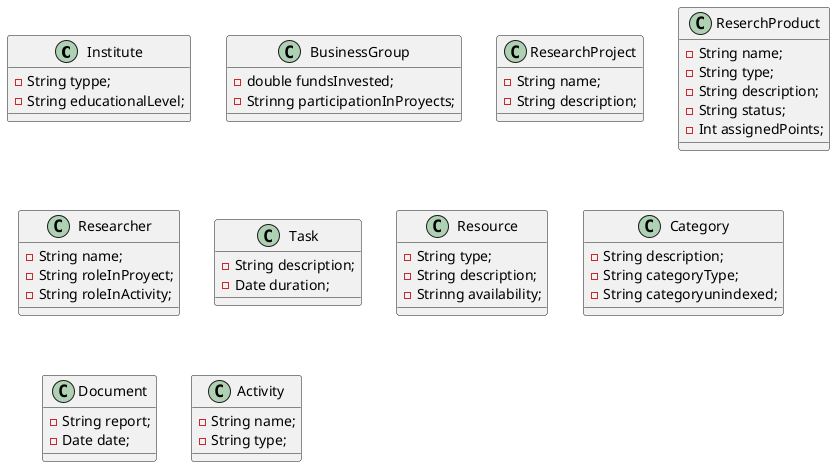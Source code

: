 @startuml "ejercicio 30"

class Institute{
    - String typpe;
    - String educationalLevel;
}


class BusinessGroup {
    - double fundsInvested;
    - Strinng participationInProyects;
}

class ResearchProject {
    - String name;
    - String description;


}

class ReserchProduct {
    - String name;
    - String type;
    - String description;
    - String status;
    - Int assignedPoints;

}

class Researcher {
    - String name;
    - String roleInProyect;
    - String roleInActivity;
    
}

class Task {
    - String description;
    - Date duration;
}

class Resource {
    - String type;
    - String description;
    - Strinng availability;

}

class Category {
    - String description;
    - String categoryType;
    - String categoryunindexed;
}

class Document {
    - String report;
    - Date date;
}

class Activity {
    - String name;
    - String type;
}









@enduml